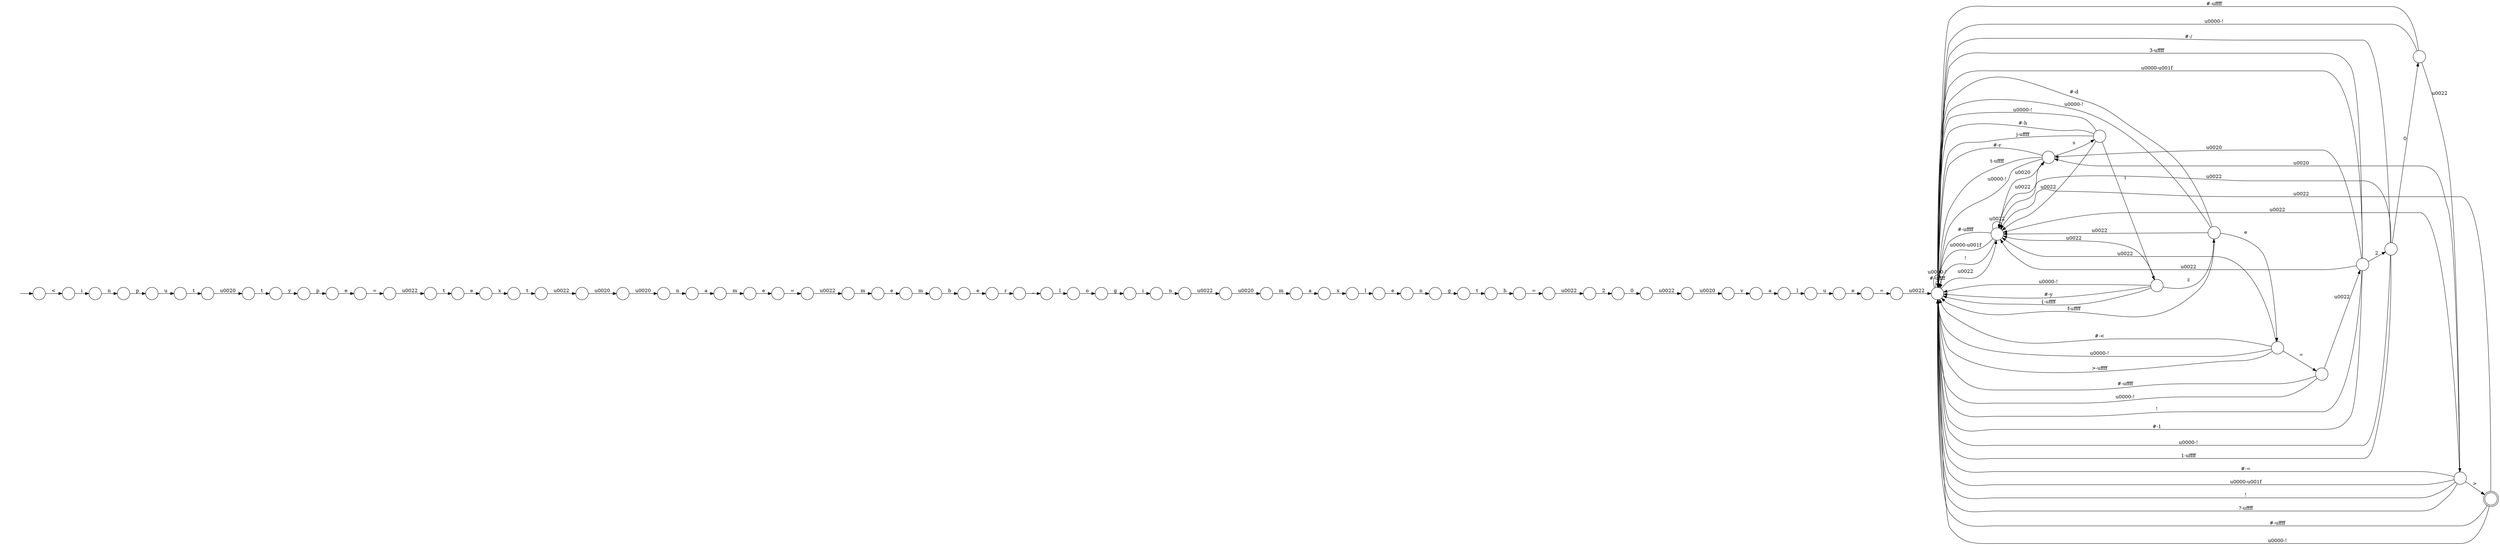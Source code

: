 digraph Automaton {
  rankdir = LR;
  0 [shape=circle,label=""];
  0 -> 74 [label="a"]
  1 [shape=circle,label=""];
  1 -> 55 [label="e"]
  2 [shape=circle,label=""];
  2 -> 53 [label="t"]
  3 [shape=circle,label=""];
  3 -> 71 [label="\u0022"]
  4 [shape=circle,label=""];
  4 -> 65 [label="i"]
  5 [shape=circle,label=""];
  5 -> 17 [label="="]
  6 [shape=circle,label=""];
  6 -> 19 [label="\u0022"]
  6 -> 38 [label="#-="]
  6 -> 43 [label=">"]
  6 -> 38 [label="\u0000-\u001f"]
  6 -> 46 [label="\u0020"]
  6 -> 38 [label="!"]
  6 -> 38 [label="?-\uffff"]
  7 [shape=circle,label=""];
  7 -> 19 [label="\u0022"]
  7 -> 38 [label="\u0000-!"]
  7 -> 16 [label="i"]
  7 -> 38 [label="#-h"]
  7 -> 38 [label="j-\uffff"]
  8 [shape=circle,label=""];
  8 -> 54 [label="0"]
  9 [shape=circle,label=""];
  initial [shape=plaintext,label=""];
  initial -> 9
  9 -> 4 [label="<"]
  10 [shape=circle,label=""];
  10 -> 68 [label="n"]
  11 [shape=circle,label=""];
  11 -> 47 [label="l"]
  12 [shape=circle,label=""];
  12 -> 38 [label="\u0022"]
  13 [shape=circle,label=""];
  13 -> 6 [label="\u0022"]
  13 -> 38 [label="#-\uffff"]
  13 -> 38 [label="\u0000-!"]
  14 [shape=circle,label=""];
  14 -> 41 [label="="]
  14 -> 19 [label="\u0022"]
  14 -> 38 [label="#-<"]
  14 -> 38 [label="\u0000-!"]
  14 -> 38 [label=">-\uffff"]
  15 [shape=circle,label=""];
  15 -> 3 [label="t"]
  16 [shape=circle,label=""];
  16 -> 44 [label="z"]
  16 -> 19 [label="\u0022"]
  16 -> 38 [label="\u0000-!"]
  16 -> 38 [label="#-y"]
  16 -> 38 [label="{-\uffff"]
  17 [shape=circle,label=""];
  17 -> 37 [label="\u0022"]
  18 [shape=circle,label=""];
  18 -> 49 [label="\u0020"]
  19 [shape=circle,label=""];
  19 -> 19 [label="\u0022"]
  19 -> 38 [label="#-\uffff"]
  19 -> 38 [label="\u0000-\u001f"]
  19 -> 46 [label="\u0020"]
  19 -> 38 [label="!"]
  20 [shape=circle,label=""];
  20 -> 27 [label="e"]
  21 [shape=circle,label=""];
  21 -> 66 [label="e"]
  22 [shape=circle,label=""];
  22 -> 58 [label="i"]
  23 [shape=circle,label=""];
  23 -> 51 [label="o"]
  24 [shape=circle,label=""];
  24 -> 69 [label="u"]
  25 [shape=circle,label=""];
  25 -> 57 [label="="]
  26 [shape=circle,label=""];
  26 -> 25 [label="h"]
  27 [shape=circle,label=""];
  27 -> 12 [label="="]
  28 [shape=circle,label=""];
  28 -> 5 [label="e"]
  29 [shape=circle,label=""];
  29 -> 34 [label="_"]
  30 [shape=circle,label=""];
  30 -> 24 [label="p"]
  31 [shape=circle,label=""];
  31 -> 59 [label="\u0020"]
  32 [shape=circle,label=""];
  32 -> 48 [label="p"]
  33 [shape=circle,label=""];
  33 -> 72 [label="a"]
  34 [shape=circle,label=""];
  34 -> 23 [label="l"]
  35 [shape=circle,label=""];
  35 -> 19 [label="\u0022"]
  35 -> 38 [label="\u0000-!"]
  35 -> 38 [label="1-\uffff"]
  35 -> 13 [label="0"]
  35 -> 38 [label="#-/"]
  36 [shape=circle,label=""];
  36 -> 1 [label="b"]
  37 [shape=circle,label=""];
  37 -> 42 [label="m"]
  38 [shape=circle,label=""];
  38 -> 19 [label="\u0022"]
  38 -> 38 [label="#-\uffff"]
  38 -> 38 [label="\u0000-!"]
  39 [shape=circle,label=""];
  39 -> 50 [label="="]
  40 [shape=circle,label=""];
  40 -> 73 [label="v"]
  41 [shape=circle,label=""];
  41 -> 63 [label="\u0022"]
  41 -> 38 [label="#-\uffff"]
  41 -> 38 [label="\u0000-!"]
  42 [shape=circle,label=""];
  42 -> 67 [label="e"]
  43 [shape=doublecircle,label=""];
  43 -> 19 [label="\u0022"]
  43 -> 38 [label="#-\uffff"]
  43 -> 38 [label="\u0000-!"]
  44 [shape=circle,label=""];
  44 -> 19 [label="\u0022"]
  44 -> 38 [label="\u0000-!"]
  44 -> 14 [label="e"]
  44 -> 38 [label="f-\uffff"]
  44 -> 38 [label="#-d"]
  45 [shape=circle,label=""];
  45 -> 21 [label="t"]
  46 [shape=circle,label=""];
  46 -> 19 [label="\u0022"]
  46 -> 38 [label="\u0000-!"]
  46 -> 38 [label="#-r"]
  46 -> 7 [label="s"]
  46 -> 38 [label="t-\uffff"]
  47 [shape=circle,label=""];
  47 -> 10 [label="e"]
  48 [shape=circle,label=""];
  48 -> 39 [label="e"]
  49 [shape=circle,label=""];
  49 -> 0 [label="n"]
  50 [shape=circle,label=""];
  50 -> 45 [label="\u0022"]
  51 [shape=circle,label=""];
  51 -> 22 [label="g"]
  52 [shape=circle,label=""];
  52 -> 31 [label="\u0022"]
  53 [shape=circle,label=""];
  53 -> 32 [label="y"]
  54 [shape=circle,label=""];
  54 -> 70 [label="\u0022"]
  55 [shape=circle,label=""];
  55 -> 29 [label="r"]
  56 [shape=circle,label=""];
  56 -> 8 [label="2"]
  57 [shape=circle,label=""];
  57 -> 56 [label="\u0022"]
  58 [shape=circle,label=""];
  58 -> 52 [label="n"]
  59 [shape=circle,label=""];
  59 -> 33 [label="m"]
  60 [shape=circle,label=""];
  60 -> 20 [label="u"]
  61 [shape=circle,label=""];
  61 -> 26 [label="t"]
  62 [shape=circle,label=""];
  62 -> 2 [label="\u0020"]
  63 [shape=circle,label=""];
  63 -> 19 [label="\u0022"]
  63 -> 35 [label="2"]
  63 -> 38 [label="#-1"]
  63 -> 38 [label="3-\uffff"]
  63 -> 38 [label="\u0000-\u001f"]
  63 -> 46 [label="\u0020"]
  63 -> 38 [label="!"]
  64 [shape=circle,label=""];
  64 -> 60 [label="l"]
  65 [shape=circle,label=""];
  65 -> 30 [label="n"]
  66 [shape=circle,label=""];
  66 -> 15 [label="x"]
  67 [shape=circle,label=""];
  67 -> 36 [label="m"]
  68 [shape=circle,label=""];
  68 -> 61 [label="g"]
  69 [shape=circle,label=""];
  69 -> 62 [label="t"]
  70 [shape=circle,label=""];
  70 -> 40 [label="\u0020"]
  71 [shape=circle,label=""];
  71 -> 18 [label="\u0020"]
  72 [shape=circle,label=""];
  72 -> 11 [label="x"]
  73 [shape=circle,label=""];
  73 -> 64 [label="a"]
  74 [shape=circle,label=""];
  74 -> 28 [label="m"]
}

